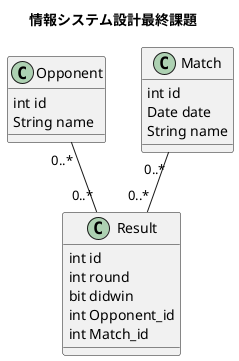 @startuml classsample
title: 情報システム設計最終課題

class Opponent {
    int id
    String name
}
class  Result{
    int id
    int round
    bit didwin
    int Opponent_id
    int Match_id

}
class Match{
    int id
    Date date
    String name
}

Opponent "0..*" -- "0..*" Result
Match "0..*" -- "0..*" Result

@enduml